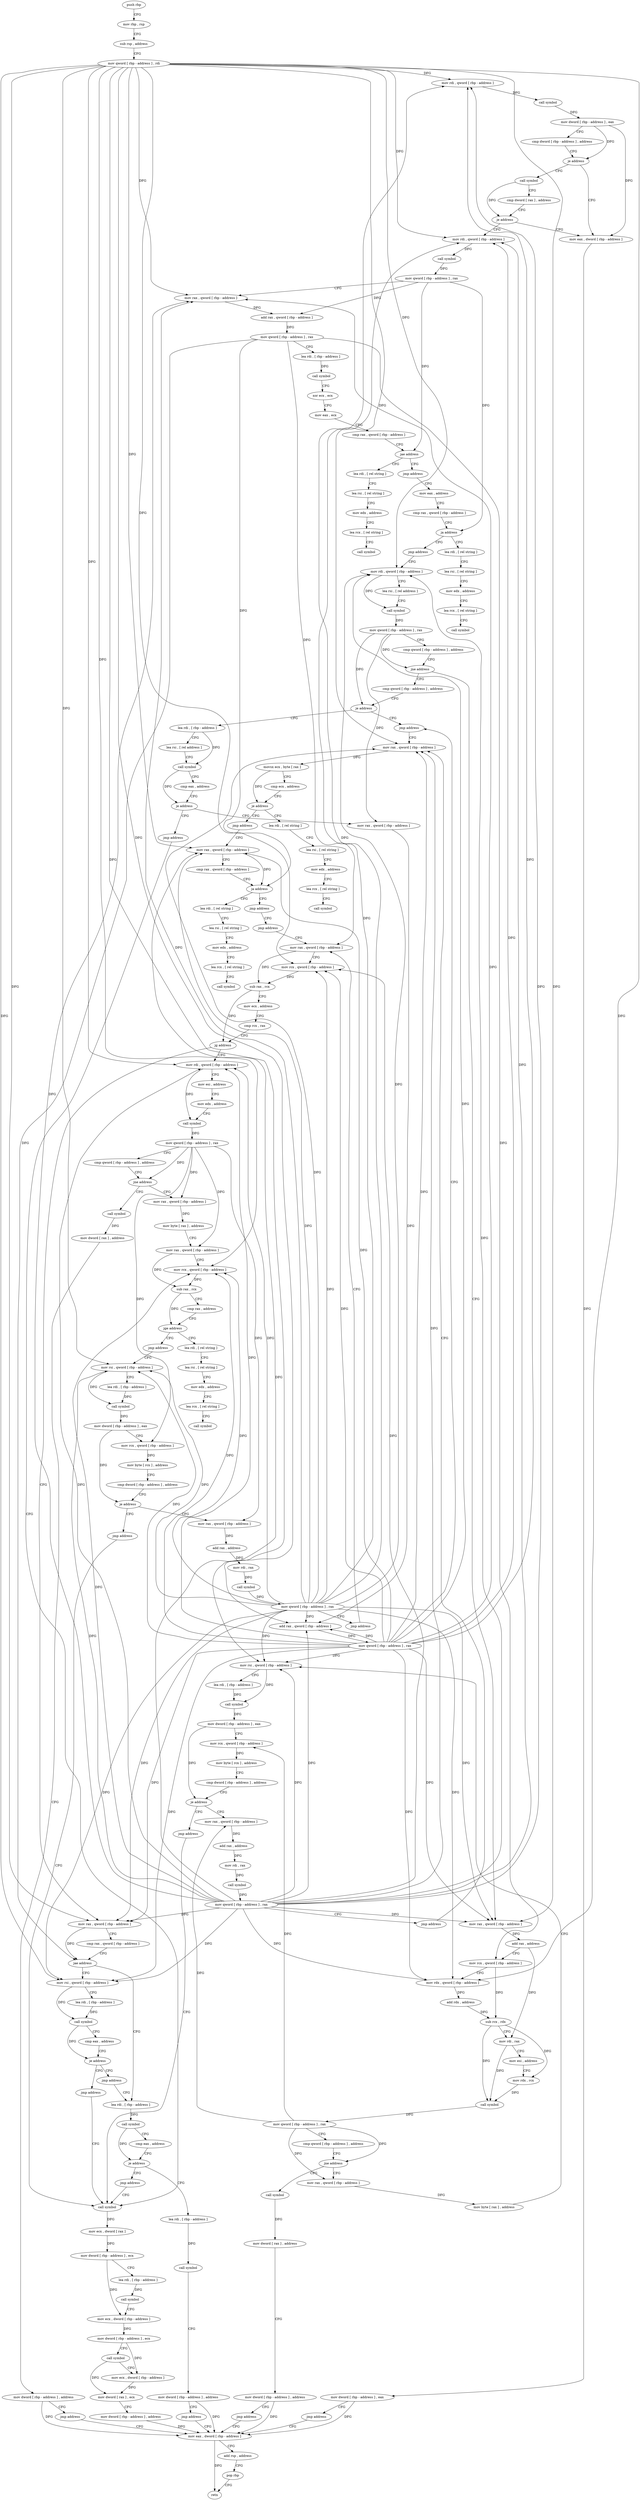 digraph "func" {
"214912" [label = "push rbp" ]
"214913" [label = "mov rbp , rsp" ]
"214916" [label = "sub rsp , address" ]
"214920" [label = "mov qword [ rbp - address ] , rdi" ]
"214924" [label = "mov rdi , qword [ rbp - address ]" ]
"214928" [label = "call symbol" ]
"214933" [label = "mov dword [ rbp - address ] , eax" ]
"214936" [label = "cmp dword [ rbp - address ] , address" ]
"214940" [label = "je address" ]
"214960" [label = "mov eax , dword [ rbp - address ]" ]
"214946" [label = "call symbol" ]
"214963" [label = "mov dword [ rbp - address ] , eax" ]
"214966" [label = "jmp address" ]
"215801" [label = "mov eax , dword [ rbp - address ]" ]
"214951" [label = "cmp dword [ rax ] , address" ]
"214954" [label = "je address" ]
"214971" [label = "mov rdi , qword [ rbp - address ]" ]
"215804" [label = "add rsp , address" ]
"215808" [label = "pop rbp" ]
"215809" [label = "retn" ]
"214975" [label = "call symbol" ]
"214980" [label = "mov qword [ rbp - address ] , rax" ]
"214984" [label = "mov rax , qword [ rbp - address ]" ]
"214988" [label = "add rax , qword [ rbp - address ]" ]
"214992" [label = "mov qword [ rbp - address ] , rax" ]
"214996" [label = "lea rdi , [ rbp - address ]" ]
"215000" [label = "call symbol" ]
"215005" [label = "xor ecx , ecx" ]
"215007" [label = "mov eax , ecx" ]
"215009" [label = "cmp rax , qword [ rbp - address ]" ]
"215013" [label = "jae address" ]
"215024" [label = "lea rdi , [ rel string ]" ]
"215019" [label = "jmp address" ]
"215031" [label = "lea rsi , [ rel string ]" ]
"215038" [label = "mov edx , address" ]
"215043" [label = "lea rcx , [ rel string ]" ]
"215050" [label = "call symbol" ]
"215055" [label = "mov eax , address" ]
"215060" [label = "cmp rax , qword [ rbp - address ]" ]
"215064" [label = "ja address" ]
"215075" [label = "lea rdi , [ rel string ]" ]
"215070" [label = "jmp address" ]
"215082" [label = "lea rsi , [ rel string ]" ]
"215089" [label = "mov edx , address" ]
"215094" [label = "lea rcx , [ rel string ]" ]
"215101" [label = "call symbol" ]
"215106" [label = "mov rdi , qword [ rbp - address ]" ]
"215110" [label = "lea rsi , [ rel address ]" ]
"215117" [label = "call symbol" ]
"215122" [label = "mov qword [ rbp - address ] , rax" ]
"215126" [label = "cmp qword [ rbp - address ] , address" ]
"215131" [label = "jne address" ]
"215291" [label = "cmp qword [ rbp - address ] , address" ]
"215137" [label = "mov rax , qword [ rbp - address ]" ]
"215296" [label = "je address" ]
"215344" [label = "jmp address" ]
"215302" [label = "lea rdi , [ rbp - address ]" ]
"215141" [label = "add rax , address" ]
"215147" [label = "mov rcx , qword [ rbp - address ]" ]
"215151" [label = "mov rdx , qword [ rbp - address ]" ]
"215155" [label = "add rdx , address" ]
"215162" [label = "sub rcx , rdx" ]
"215165" [label = "mov rdi , rax" ]
"215168" [label = "mov esi , address" ]
"215173" [label = "mov rdx , rcx" ]
"215176" [label = "call symbol" ]
"215181" [label = "mov qword [ rbp - address ] , rax" ]
"215185" [label = "cmp qword [ rbp - address ] , address" ]
"215190" [label = "jne address" ]
"215219" [label = "mov rax , qword [ rbp - address ]" ]
"215196" [label = "call symbol" ]
"215349" [label = "mov rax , qword [ rbp - address ]" ]
"215306" [label = "lea rsi , [ rel address ]" ]
"215313" [label = "call symbol" ]
"215318" [label = "cmp eax , address" ]
"215321" [label = "je address" ]
"215332" [label = "mov rax , qword [ rbp - address ]" ]
"215327" [label = "jmp address" ]
"215223" [label = "mov byte [ rax ] , address" ]
"215226" [label = "mov rsi , qword [ rbp - address ]" ]
"215230" [label = "lea rdi , [ rbp - address ]" ]
"215234" [label = "call symbol" ]
"215239" [label = "mov dword [ rbp - address ] , eax" ]
"215242" [label = "mov rcx , qword [ rbp - address ]" ]
"215246" [label = "mov byte [ rcx ] , address" ]
"215249" [label = "cmp dword [ rbp - address ] , address" ]
"215253" [label = "je address" ]
"215264" [label = "mov rax , qword [ rbp - address ]" ]
"215259" [label = "jmp address" ]
"215201" [label = "mov dword [ rax ] , address" ]
"215207" [label = "mov dword [ rbp - address ] , address" ]
"215214" [label = "jmp address" ]
"215353" [label = "movsx ecx , byte [ rax ]" ]
"215356" [label = "cmp ecx , address" ]
"215359" [label = "je address" ]
"215370" [label = "lea rdi , [ rel string ]" ]
"215365" [label = "jmp address" ]
"215336" [label = "add rax , qword [ rbp - address ]" ]
"215340" [label = "mov qword [ rbp - address ] , rax" ]
"215759" [label = "call symbol" ]
"215268" [label = "add rax , address" ]
"215274" [label = "mov rdi , rax" ]
"215277" [label = "call symbol" ]
"215282" [label = "mov qword [ rbp - address ] , rax" ]
"215286" [label = "jmp address" ]
"215377" [label = "lea rsi , [ rel string ]" ]
"215384" [label = "mov edx , address" ]
"215389" [label = "lea rcx , [ rel string ]" ]
"215396" [label = "call symbol" ]
"215401" [label = "mov rax , qword [ rbp - address ]" ]
"215764" [label = "mov ecx , dword [ rax ]" ]
"215766" [label = "mov dword [ rbp - address ] , ecx" ]
"215769" [label = "lea rdi , [ rbp - address ]" ]
"215773" [label = "call symbol" ]
"215778" [label = "mov ecx , dword [ rbp - address ]" ]
"215781" [label = "mov dword [ rbp - address ] , ecx" ]
"215784" [label = "call symbol" ]
"215789" [label = "mov ecx , dword [ rbp - address ]" ]
"215792" [label = "mov dword [ rax ] , ecx" ]
"215794" [label = "mov dword [ rbp - address ] , address" ]
"215405" [label = "cmp rax , qword [ rbp - address ]" ]
"215409" [label = "ja address" ]
"215420" [label = "lea rdi , [ rel string ]" ]
"215415" [label = "jmp address" ]
"215427" [label = "lea rsi , [ rel string ]" ]
"215434" [label = "mov edx , address" ]
"215439" [label = "lea rcx , [ rel string ]" ]
"215446" [label = "call symbol" ]
"215451" [label = "jmp address" ]
"215456" [label = "mov rax , qword [ rbp - address ]" ]
"215460" [label = "mov rcx , qword [ rbp - address ]" ]
"215464" [label = "sub rax , rcx" ]
"215467" [label = "mov ecx , address" ]
"215472" [label = "cmp rcx , rax" ]
"215475" [label = "jg address" ]
"215669" [label = "mov rax , qword [ rbp - address ]" ]
"215481" [label = "mov rdi , qword [ rbp - address ]" ]
"215673" [label = "cmp rax , qword [ rbp - address ]" ]
"215677" [label = "jae address" ]
"215715" [label = "lea rdi , [ rbp - address ]" ]
"215683" [label = "mov rsi , qword [ rbp - address ]" ]
"215485" [label = "mov esi , address" ]
"215490" [label = "mov edx , address" ]
"215495" [label = "call symbol" ]
"215500" [label = "mov qword [ rbp - address ] , rax" ]
"215504" [label = "cmp qword [ rbp - address ] , address" ]
"215509" [label = "jne address" ]
"215538" [label = "mov rax , qword [ rbp - address ]" ]
"215515" [label = "call symbol" ]
"215719" [label = "call symbol" ]
"215724" [label = "cmp eax , address" ]
"215727" [label = "je address" ]
"215738" [label = "lea rdi , [ rbp - address ]" ]
"215733" [label = "jmp address" ]
"215687" [label = "lea rdi , [ rbp - address ]" ]
"215691" [label = "call symbol" ]
"215696" [label = "cmp eax , address" ]
"215699" [label = "je address" ]
"215710" [label = "jmp address" ]
"215705" [label = "jmp address" ]
"215542" [label = "mov byte [ rax ] , address" ]
"215545" [label = "mov rax , qword [ rbp - address ]" ]
"215549" [label = "mov rcx , qword [ rbp - address ]" ]
"215553" [label = "sub rax , rcx" ]
"215556" [label = "cmp rax , address" ]
"215562" [label = "jge address" ]
"215573" [label = "lea rdi , [ rel string ]" ]
"215568" [label = "jmp address" ]
"215520" [label = "mov dword [ rax ] , address" ]
"215526" [label = "mov dword [ rbp - address ] , address" ]
"215533" [label = "jmp address" ]
"215742" [label = "call symbol" ]
"215747" [label = "mov dword [ rbp - address ] , address" ]
"215754" [label = "jmp address" ]
"215580" [label = "lea rsi , [ rel string ]" ]
"215587" [label = "mov edx , address" ]
"215592" [label = "lea rcx , [ rel string ]" ]
"215599" [label = "call symbol" ]
"215604" [label = "mov rsi , qword [ rbp - address ]" ]
"215608" [label = "lea rdi , [ rbp - address ]" ]
"215612" [label = "call symbol" ]
"215617" [label = "mov dword [ rbp - address ] , eax" ]
"215620" [label = "mov rcx , qword [ rbp - address ]" ]
"215624" [label = "mov byte [ rcx ] , address" ]
"215627" [label = "cmp dword [ rbp - address ] , address" ]
"215631" [label = "je address" ]
"215642" [label = "mov rax , qword [ rbp - address ]" ]
"215637" [label = "jmp address" ]
"215646" [label = "add rax , address" ]
"215652" [label = "mov rdi , rax" ]
"215655" [label = "call symbol" ]
"215660" [label = "mov qword [ rbp - address ] , rax" ]
"215664" [label = "jmp address" ]
"214912" -> "214913" [ label = "CFG" ]
"214913" -> "214916" [ label = "CFG" ]
"214916" -> "214920" [ label = "CFG" ]
"214920" -> "214924" [ label = "DFG" ]
"214920" -> "214971" [ label = "DFG" ]
"214920" -> "214984" [ label = "DFG" ]
"214920" -> "215106" [ label = "DFG" ]
"214920" -> "215137" [ label = "DFG" ]
"214920" -> "215151" [ label = "DFG" ]
"214920" -> "215226" [ label = "DFG" ]
"214920" -> "215349" [ label = "DFG" ]
"214920" -> "215336" [ label = "DFG" ]
"214920" -> "215401" [ label = "DFG" ]
"214920" -> "215460" [ label = "DFG" ]
"214920" -> "215669" [ label = "DFG" ]
"214920" -> "215481" [ label = "DFG" ]
"214920" -> "215683" [ label = "DFG" ]
"214920" -> "215549" [ label = "DFG" ]
"214920" -> "215604" [ label = "DFG" ]
"214924" -> "214928" [ label = "DFG" ]
"214928" -> "214933" [ label = "DFG" ]
"214933" -> "214936" [ label = "CFG" ]
"214933" -> "214940" [ label = "DFG" ]
"214933" -> "214960" [ label = "DFG" ]
"214936" -> "214940" [ label = "CFG" ]
"214940" -> "214960" [ label = "CFG" ]
"214940" -> "214946" [ label = "CFG" ]
"214960" -> "214963" [ label = "DFG" ]
"214946" -> "214951" [ label = "CFG" ]
"214946" -> "214954" [ label = "DFG" ]
"214963" -> "214966" [ label = "CFG" ]
"214963" -> "215801" [ label = "DFG" ]
"214966" -> "215801" [ label = "CFG" ]
"215801" -> "215804" [ label = "CFG" ]
"215801" -> "215809" [ label = "DFG" ]
"214951" -> "214954" [ label = "CFG" ]
"214954" -> "214971" [ label = "CFG" ]
"214954" -> "214960" [ label = "CFG" ]
"214971" -> "214975" [ label = "DFG" ]
"215804" -> "215808" [ label = "CFG" ]
"215808" -> "215809" [ label = "CFG" ]
"214975" -> "214980" [ label = "DFG" ]
"214980" -> "214984" [ label = "CFG" ]
"214980" -> "214988" [ label = "DFG" ]
"214980" -> "215013" [ label = "DFG" ]
"214980" -> "215064" [ label = "DFG" ]
"214984" -> "214988" [ label = "DFG" ]
"214988" -> "214992" [ label = "DFG" ]
"214992" -> "214996" [ label = "CFG" ]
"214992" -> "215147" [ label = "DFG" ]
"214992" -> "215409" [ label = "DFG" ]
"214992" -> "215456" [ label = "DFG" ]
"214992" -> "215677" [ label = "DFG" ]
"214996" -> "215000" [ label = "DFG" ]
"215000" -> "215005" [ label = "CFG" ]
"215005" -> "215007" [ label = "CFG" ]
"215007" -> "215009" [ label = "CFG" ]
"215009" -> "215013" [ label = "CFG" ]
"215013" -> "215024" [ label = "CFG" ]
"215013" -> "215019" [ label = "CFG" ]
"215024" -> "215031" [ label = "CFG" ]
"215019" -> "215055" [ label = "CFG" ]
"215031" -> "215038" [ label = "CFG" ]
"215038" -> "215043" [ label = "CFG" ]
"215043" -> "215050" [ label = "CFG" ]
"215055" -> "215060" [ label = "CFG" ]
"215060" -> "215064" [ label = "CFG" ]
"215064" -> "215075" [ label = "CFG" ]
"215064" -> "215070" [ label = "CFG" ]
"215075" -> "215082" [ label = "CFG" ]
"215070" -> "215106" [ label = "CFG" ]
"215082" -> "215089" [ label = "CFG" ]
"215089" -> "215094" [ label = "CFG" ]
"215094" -> "215101" [ label = "CFG" ]
"215106" -> "215110" [ label = "CFG" ]
"215106" -> "215117" [ label = "DFG" ]
"215110" -> "215117" [ label = "CFG" ]
"215117" -> "215122" [ label = "DFG" ]
"215122" -> "215126" [ label = "CFG" ]
"215122" -> "215131" [ label = "DFG" ]
"215122" -> "215296" [ label = "DFG" ]
"215122" -> "215332" [ label = "DFG" ]
"215126" -> "215131" [ label = "CFG" ]
"215131" -> "215291" [ label = "CFG" ]
"215131" -> "215137" [ label = "CFG" ]
"215291" -> "215296" [ label = "CFG" ]
"215137" -> "215141" [ label = "DFG" ]
"215296" -> "215344" [ label = "CFG" ]
"215296" -> "215302" [ label = "CFG" ]
"215344" -> "215349" [ label = "CFG" ]
"215302" -> "215306" [ label = "CFG" ]
"215302" -> "215313" [ label = "DFG" ]
"215141" -> "215147" [ label = "CFG" ]
"215141" -> "215165" [ label = "DFG" ]
"215147" -> "215151" [ label = "CFG" ]
"215147" -> "215162" [ label = "DFG" ]
"215151" -> "215155" [ label = "DFG" ]
"215155" -> "215162" [ label = "DFG" ]
"215162" -> "215165" [ label = "CFG" ]
"215162" -> "215173" [ label = "DFG" ]
"215162" -> "215176" [ label = "DFG" ]
"215165" -> "215168" [ label = "CFG" ]
"215165" -> "215176" [ label = "DFG" ]
"215168" -> "215173" [ label = "CFG" ]
"215173" -> "215176" [ label = "DFG" ]
"215176" -> "215181" [ label = "DFG" ]
"215181" -> "215185" [ label = "CFG" ]
"215181" -> "215190" [ label = "DFG" ]
"215181" -> "215219" [ label = "DFG" ]
"215181" -> "215242" [ label = "DFG" ]
"215181" -> "215264" [ label = "DFG" ]
"215185" -> "215190" [ label = "CFG" ]
"215190" -> "215219" [ label = "CFG" ]
"215190" -> "215196" [ label = "CFG" ]
"215219" -> "215223" [ label = "DFG" ]
"215196" -> "215201" [ label = "DFG" ]
"215349" -> "215353" [ label = "DFG" ]
"215306" -> "215313" [ label = "CFG" ]
"215313" -> "215318" [ label = "CFG" ]
"215313" -> "215321" [ label = "DFG" ]
"215318" -> "215321" [ label = "CFG" ]
"215321" -> "215332" [ label = "CFG" ]
"215321" -> "215327" [ label = "CFG" ]
"215332" -> "215336" [ label = "DFG" ]
"215327" -> "215759" [ label = "CFG" ]
"215223" -> "215226" [ label = "CFG" ]
"215226" -> "215230" [ label = "CFG" ]
"215226" -> "215234" [ label = "DFG" ]
"215230" -> "215234" [ label = "DFG" ]
"215234" -> "215239" [ label = "DFG" ]
"215239" -> "215242" [ label = "CFG" ]
"215239" -> "215253" [ label = "DFG" ]
"215242" -> "215246" [ label = "DFG" ]
"215246" -> "215249" [ label = "CFG" ]
"215249" -> "215253" [ label = "CFG" ]
"215253" -> "215264" [ label = "CFG" ]
"215253" -> "215259" [ label = "CFG" ]
"215264" -> "215268" [ label = "DFG" ]
"215259" -> "215759" [ label = "CFG" ]
"215201" -> "215207" [ label = "CFG" ]
"215207" -> "215214" [ label = "CFG" ]
"215207" -> "215801" [ label = "DFG" ]
"215214" -> "215801" [ label = "CFG" ]
"215353" -> "215356" [ label = "CFG" ]
"215353" -> "215359" [ label = "DFG" ]
"215356" -> "215359" [ label = "CFG" ]
"215359" -> "215370" [ label = "CFG" ]
"215359" -> "215365" [ label = "CFG" ]
"215370" -> "215377" [ label = "CFG" ]
"215365" -> "215401" [ label = "CFG" ]
"215336" -> "215340" [ label = "DFG" ]
"215340" -> "215344" [ label = "CFG" ]
"215340" -> "214924" [ label = "DFG" ]
"215340" -> "214971" [ label = "DFG" ]
"215340" -> "214984" [ label = "DFG" ]
"215340" -> "215106" [ label = "DFG" ]
"215340" -> "215137" [ label = "DFG" ]
"215340" -> "215151" [ label = "DFG" ]
"215340" -> "215226" [ label = "DFG" ]
"215340" -> "215349" [ label = "DFG" ]
"215340" -> "215336" [ label = "DFG" ]
"215340" -> "215401" [ label = "DFG" ]
"215340" -> "215460" [ label = "DFG" ]
"215340" -> "215669" [ label = "DFG" ]
"215340" -> "215481" [ label = "DFG" ]
"215340" -> "215683" [ label = "DFG" ]
"215340" -> "215549" [ label = "DFG" ]
"215340" -> "215604" [ label = "DFG" ]
"215759" -> "215764" [ label = "DFG" ]
"215268" -> "215274" [ label = "DFG" ]
"215274" -> "215277" [ label = "DFG" ]
"215277" -> "215282" [ label = "DFG" ]
"215282" -> "215286" [ label = "CFG" ]
"215282" -> "214924" [ label = "DFG" ]
"215282" -> "214971" [ label = "DFG" ]
"215282" -> "214984" [ label = "DFG" ]
"215282" -> "215106" [ label = "DFG" ]
"215282" -> "215137" [ label = "DFG" ]
"215282" -> "215151" [ label = "DFG" ]
"215282" -> "215226" [ label = "DFG" ]
"215282" -> "215349" [ label = "DFG" ]
"215282" -> "215336" [ label = "DFG" ]
"215282" -> "215401" [ label = "DFG" ]
"215282" -> "215460" [ label = "DFG" ]
"215282" -> "215669" [ label = "DFG" ]
"215282" -> "215481" [ label = "DFG" ]
"215282" -> "215683" [ label = "DFG" ]
"215282" -> "215549" [ label = "DFG" ]
"215282" -> "215604" [ label = "DFG" ]
"215286" -> "215349" [ label = "CFG" ]
"215377" -> "215384" [ label = "CFG" ]
"215384" -> "215389" [ label = "CFG" ]
"215389" -> "215396" [ label = "CFG" ]
"215401" -> "215405" [ label = "CFG" ]
"215401" -> "215409" [ label = "DFG" ]
"215764" -> "215766" [ label = "DFG" ]
"215766" -> "215769" [ label = "CFG" ]
"215766" -> "215778" [ label = "DFG" ]
"215769" -> "215773" [ label = "DFG" ]
"215773" -> "215778" [ label = "CFG" ]
"215778" -> "215781" [ label = "DFG" ]
"215781" -> "215784" [ label = "CFG" ]
"215781" -> "215789" [ label = "DFG" ]
"215784" -> "215789" [ label = "CFG" ]
"215784" -> "215792" [ label = "DFG" ]
"215789" -> "215792" [ label = "DFG" ]
"215792" -> "215794" [ label = "CFG" ]
"215794" -> "215801" [ label = "DFG" ]
"215405" -> "215409" [ label = "CFG" ]
"215409" -> "215420" [ label = "CFG" ]
"215409" -> "215415" [ label = "CFG" ]
"215420" -> "215427" [ label = "CFG" ]
"215415" -> "215451" [ label = "CFG" ]
"215427" -> "215434" [ label = "CFG" ]
"215434" -> "215439" [ label = "CFG" ]
"215439" -> "215446" [ label = "CFG" ]
"215451" -> "215456" [ label = "CFG" ]
"215456" -> "215460" [ label = "CFG" ]
"215456" -> "215464" [ label = "DFG" ]
"215460" -> "215464" [ label = "DFG" ]
"215464" -> "215467" [ label = "CFG" ]
"215464" -> "215475" [ label = "DFG" ]
"215467" -> "215472" [ label = "CFG" ]
"215472" -> "215475" [ label = "CFG" ]
"215475" -> "215669" [ label = "CFG" ]
"215475" -> "215481" [ label = "CFG" ]
"215669" -> "215673" [ label = "CFG" ]
"215669" -> "215677" [ label = "DFG" ]
"215481" -> "215485" [ label = "CFG" ]
"215481" -> "215495" [ label = "DFG" ]
"215673" -> "215677" [ label = "CFG" ]
"215677" -> "215715" [ label = "CFG" ]
"215677" -> "215683" [ label = "CFG" ]
"215715" -> "215719" [ label = "DFG" ]
"215683" -> "215687" [ label = "CFG" ]
"215683" -> "215691" [ label = "DFG" ]
"215485" -> "215490" [ label = "CFG" ]
"215490" -> "215495" [ label = "CFG" ]
"215495" -> "215500" [ label = "DFG" ]
"215500" -> "215504" [ label = "CFG" ]
"215500" -> "215509" [ label = "DFG" ]
"215500" -> "215538" [ label = "DFG" ]
"215500" -> "215545" [ label = "DFG" ]
"215500" -> "215620" [ label = "DFG" ]
"215500" -> "215642" [ label = "DFG" ]
"215504" -> "215509" [ label = "CFG" ]
"215509" -> "215538" [ label = "CFG" ]
"215509" -> "215515" [ label = "CFG" ]
"215538" -> "215542" [ label = "DFG" ]
"215515" -> "215520" [ label = "DFG" ]
"215719" -> "215724" [ label = "CFG" ]
"215719" -> "215727" [ label = "DFG" ]
"215724" -> "215727" [ label = "CFG" ]
"215727" -> "215738" [ label = "CFG" ]
"215727" -> "215733" [ label = "CFG" ]
"215738" -> "215742" [ label = "DFG" ]
"215733" -> "215759" [ label = "CFG" ]
"215687" -> "215691" [ label = "DFG" ]
"215691" -> "215696" [ label = "CFG" ]
"215691" -> "215699" [ label = "DFG" ]
"215696" -> "215699" [ label = "CFG" ]
"215699" -> "215710" [ label = "CFG" ]
"215699" -> "215705" [ label = "CFG" ]
"215710" -> "215715" [ label = "CFG" ]
"215705" -> "215759" [ label = "CFG" ]
"215542" -> "215545" [ label = "CFG" ]
"215545" -> "215549" [ label = "CFG" ]
"215545" -> "215553" [ label = "DFG" ]
"215549" -> "215553" [ label = "DFG" ]
"215553" -> "215556" [ label = "CFG" ]
"215553" -> "215562" [ label = "DFG" ]
"215556" -> "215562" [ label = "CFG" ]
"215562" -> "215573" [ label = "CFG" ]
"215562" -> "215568" [ label = "CFG" ]
"215573" -> "215580" [ label = "CFG" ]
"215568" -> "215604" [ label = "CFG" ]
"215520" -> "215526" [ label = "CFG" ]
"215526" -> "215533" [ label = "CFG" ]
"215526" -> "215801" [ label = "DFG" ]
"215533" -> "215801" [ label = "CFG" ]
"215742" -> "215747" [ label = "CFG" ]
"215747" -> "215754" [ label = "CFG" ]
"215747" -> "215801" [ label = "DFG" ]
"215754" -> "215801" [ label = "CFG" ]
"215580" -> "215587" [ label = "CFG" ]
"215587" -> "215592" [ label = "CFG" ]
"215592" -> "215599" [ label = "CFG" ]
"215604" -> "215608" [ label = "CFG" ]
"215604" -> "215612" [ label = "DFG" ]
"215608" -> "215612" [ label = "DFG" ]
"215612" -> "215617" [ label = "DFG" ]
"215617" -> "215620" [ label = "CFG" ]
"215617" -> "215631" [ label = "DFG" ]
"215620" -> "215624" [ label = "DFG" ]
"215624" -> "215627" [ label = "CFG" ]
"215627" -> "215631" [ label = "CFG" ]
"215631" -> "215642" [ label = "CFG" ]
"215631" -> "215637" [ label = "CFG" ]
"215642" -> "215646" [ label = "DFG" ]
"215637" -> "215759" [ label = "CFG" ]
"215646" -> "215652" [ label = "DFG" ]
"215652" -> "215655" [ label = "DFG" ]
"215655" -> "215660" [ label = "DFG" ]
"215660" -> "215664" [ label = "CFG" ]
"215660" -> "214924" [ label = "DFG" ]
"215660" -> "214971" [ label = "DFG" ]
"215660" -> "214984" [ label = "DFG" ]
"215660" -> "215106" [ label = "DFG" ]
"215660" -> "215137" [ label = "DFG" ]
"215660" -> "215151" [ label = "DFG" ]
"215660" -> "215226" [ label = "DFG" ]
"215660" -> "215349" [ label = "DFG" ]
"215660" -> "215336" [ label = "DFG" ]
"215660" -> "215401" [ label = "DFG" ]
"215660" -> "215460" [ label = "DFG" ]
"215660" -> "215669" [ label = "DFG" ]
"215660" -> "215481" [ label = "DFG" ]
"215660" -> "215683" [ label = "DFG" ]
"215660" -> "215549" [ label = "DFG" ]
"215660" -> "215604" [ label = "DFG" ]
"215664" -> "215456" [ label = "CFG" ]
}
